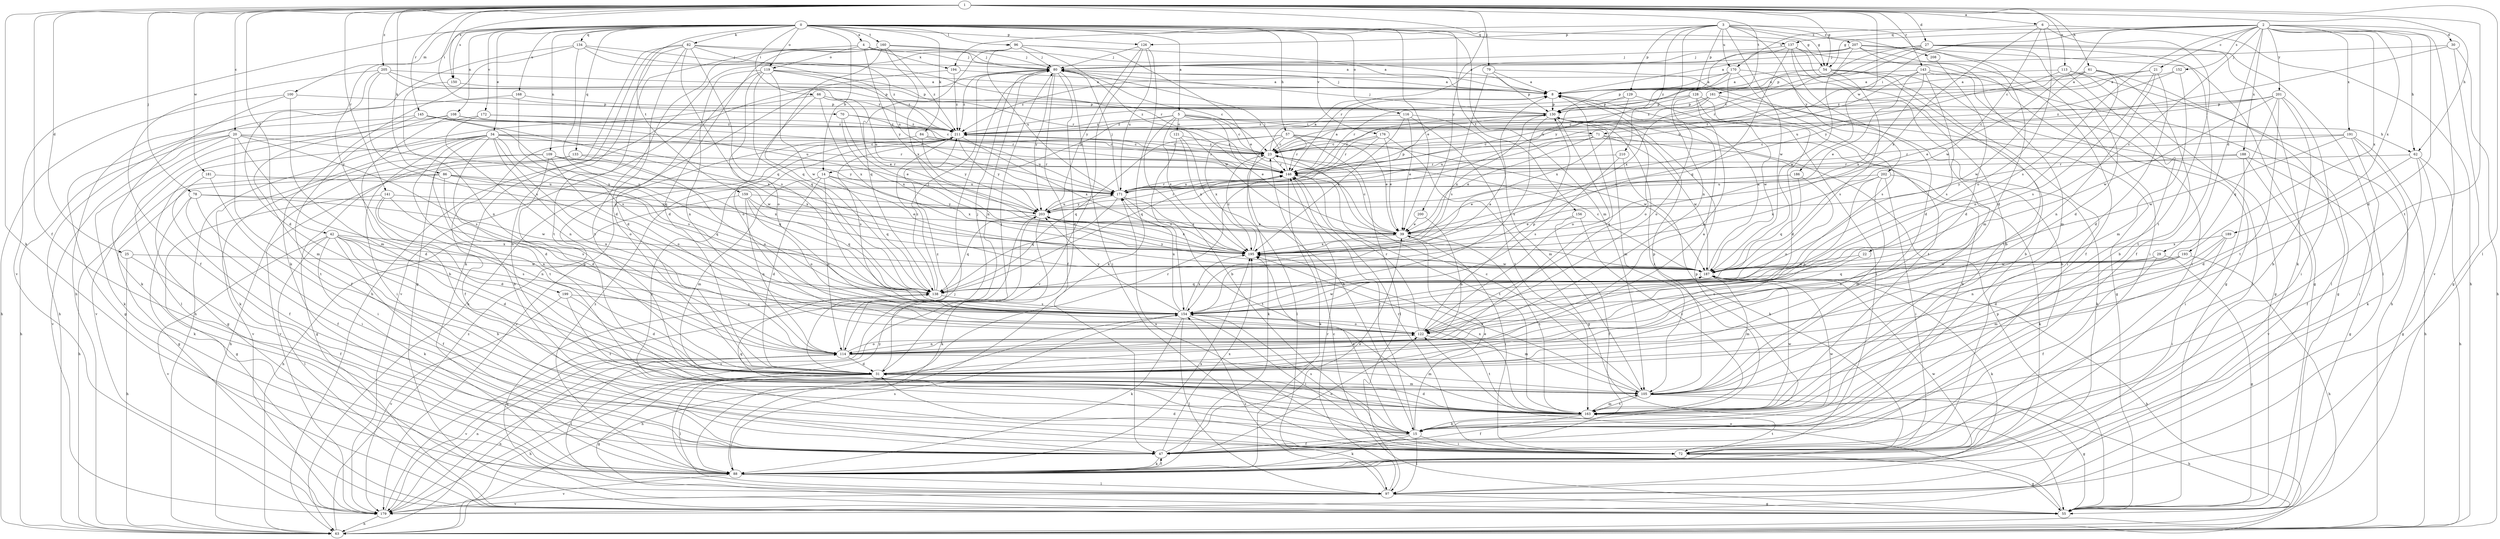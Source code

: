 strict digraph  {
0;
1;
2;
3;
4;
5;
6;
8;
14;
15;
20;
21;
22;
23;
25;
27;
29;
30;
31;
34;
39;
42;
47;
54;
55;
57;
61;
62;
63;
66;
70;
71;
72;
78;
79;
80;
82;
84;
86;
88;
96;
97;
100;
105;
108;
109;
113;
114;
116;
119;
121;
122;
126;
128;
129;
130;
133;
134;
137;
138;
141;
143;
145;
146;
150;
152;
154;
156;
159;
160;
161;
163;
168;
170;
171;
172;
176;
179;
181;
186;
187;
188;
189;
191;
193;
194;
195;
199;
200;
201;
202;
203;
205;
207;
208;
210;
211;
0 -> 4  [label=a];
0 -> 5  [label=a];
0 -> 14  [label=b];
0 -> 34  [label=e];
0 -> 39  [label=e];
0 -> 54  [label=g];
0 -> 57  [label=h];
0 -> 66  [label=i];
0 -> 82  [label=k];
0 -> 84  [label=k];
0 -> 96  [label=l];
0 -> 100  [label=m];
0 -> 105  [label=m];
0 -> 108  [label=n];
0 -> 109  [label=n];
0 -> 116  [label=o];
0 -> 119  [label=o];
0 -> 126  [label=p];
0 -> 133  [label=q];
0 -> 134  [label=q];
0 -> 137  [label=q];
0 -> 150  [label=s];
0 -> 156  [label=t];
0 -> 159  [label=t];
0 -> 160  [label=t];
0 -> 168  [label=u];
0 -> 172  [label=v];
0 -> 176  [label=v];
0 -> 179  [label=v];
0 -> 199  [label=y];
1 -> 6  [label=a];
1 -> 20  [label=c];
1 -> 25  [label=d];
1 -> 27  [label=d];
1 -> 42  [label=f];
1 -> 47  [label=f];
1 -> 54  [label=g];
1 -> 61  [label=h];
1 -> 62  [label=h];
1 -> 70  [label=i];
1 -> 78  [label=j];
1 -> 79  [label=j];
1 -> 86  [label=k];
1 -> 88  [label=k];
1 -> 97  [label=l];
1 -> 113  [label=n];
1 -> 141  [label=r];
1 -> 143  [label=r];
1 -> 145  [label=r];
1 -> 150  [label=s];
1 -> 161  [label=t];
1 -> 163  [label=t];
1 -> 181  [label=w];
1 -> 186  [label=w];
1 -> 200  [label=y];
1 -> 205  [label=z];
2 -> 21  [label=c];
2 -> 22  [label=c];
2 -> 23  [label=c];
2 -> 29  [label=d];
2 -> 30  [label=d];
2 -> 31  [label=d];
2 -> 54  [label=g];
2 -> 62  [label=h];
2 -> 71  [label=i];
2 -> 152  [label=s];
2 -> 154  [label=s];
2 -> 170  [label=u];
2 -> 179  [label=v];
2 -> 188  [label=x];
2 -> 189  [label=x];
2 -> 191  [label=x];
2 -> 193  [label=x];
2 -> 201  [label=y];
3 -> 31  [label=d];
3 -> 54  [label=g];
3 -> 114  [label=n];
3 -> 126  [label=p];
3 -> 128  [label=p];
3 -> 129  [label=p];
3 -> 170  [label=u];
3 -> 187  [label=w];
3 -> 194  [label=x];
3 -> 202  [label=y];
3 -> 207  [label=z];
3 -> 208  [label=z];
3 -> 210  [label=z];
4 -> 80  [label=j];
4 -> 119  [label=o];
4 -> 163  [label=t];
4 -> 194  [label=x];
4 -> 203  [label=y];
5 -> 14  [label=b];
5 -> 15  [label=b];
5 -> 23  [label=c];
5 -> 39  [label=e];
5 -> 62  [label=h];
5 -> 71  [label=i];
5 -> 121  [label=o];
5 -> 195  [label=x];
5 -> 211  [label=z];
6 -> 63  [label=h];
6 -> 122  [label=o];
6 -> 137  [label=q];
6 -> 163  [label=t];
6 -> 187  [label=w];
6 -> 195  [label=x];
8 -> 80  [label=j];
8 -> 122  [label=o];
8 -> 130  [label=p];
14 -> 31  [label=d];
14 -> 105  [label=m];
14 -> 114  [label=n];
14 -> 138  [label=q];
14 -> 171  [label=u];
14 -> 195  [label=x];
15 -> 39  [label=e];
15 -> 47  [label=f];
15 -> 72  [label=i];
15 -> 88  [label=k];
15 -> 97  [label=l];
15 -> 130  [label=p];
15 -> 146  [label=r];
15 -> 154  [label=s];
15 -> 187  [label=w];
15 -> 195  [label=x];
20 -> 23  [label=c];
20 -> 31  [label=d];
20 -> 63  [label=h];
20 -> 88  [label=k];
20 -> 154  [label=s];
20 -> 163  [label=t];
20 -> 179  [label=v];
20 -> 187  [label=w];
21 -> 8  [label=a];
21 -> 31  [label=d];
21 -> 114  [label=n];
21 -> 154  [label=s];
21 -> 211  [label=z];
22 -> 122  [label=o];
22 -> 187  [label=w];
23 -> 8  [label=a];
23 -> 88  [label=k];
23 -> 146  [label=r];
23 -> 211  [label=z];
25 -> 47  [label=f];
25 -> 63  [label=h];
25 -> 187  [label=w];
27 -> 23  [label=c];
27 -> 31  [label=d];
27 -> 47  [label=f];
27 -> 80  [label=j];
27 -> 88  [label=k];
27 -> 97  [label=l];
27 -> 130  [label=p];
27 -> 146  [label=r];
29 -> 47  [label=f];
29 -> 55  [label=g];
29 -> 138  [label=q];
29 -> 187  [label=w];
30 -> 55  [label=g];
30 -> 63  [label=h];
30 -> 80  [label=j];
30 -> 203  [label=y];
31 -> 8  [label=a];
31 -> 55  [label=g];
31 -> 63  [label=h];
31 -> 80  [label=j];
31 -> 97  [label=l];
31 -> 105  [label=m];
31 -> 146  [label=r];
31 -> 211  [label=z];
34 -> 15  [label=b];
34 -> 23  [label=c];
34 -> 31  [label=d];
34 -> 55  [label=g];
34 -> 72  [label=i];
34 -> 88  [label=k];
34 -> 114  [label=n];
34 -> 122  [label=o];
34 -> 146  [label=r];
34 -> 154  [label=s];
34 -> 163  [label=t];
34 -> 203  [label=y];
39 -> 23  [label=c];
39 -> 72  [label=i];
39 -> 163  [label=t];
39 -> 195  [label=x];
42 -> 15  [label=b];
42 -> 31  [label=d];
42 -> 47  [label=f];
42 -> 88  [label=k];
42 -> 97  [label=l];
42 -> 138  [label=q];
42 -> 154  [label=s];
42 -> 179  [label=v];
42 -> 195  [label=x];
47 -> 39  [label=e];
47 -> 88  [label=k];
47 -> 122  [label=o];
47 -> 195  [label=x];
54 -> 8  [label=a];
54 -> 15  [label=b];
54 -> 55  [label=g];
54 -> 72  [label=i];
54 -> 130  [label=p];
54 -> 154  [label=s];
55 -> 23  [label=c];
55 -> 122  [label=o];
55 -> 130  [label=p];
55 -> 138  [label=q];
57 -> 15  [label=b];
57 -> 23  [label=c];
57 -> 39  [label=e];
57 -> 97  [label=l];
57 -> 138  [label=q];
57 -> 146  [label=r];
57 -> 187  [label=w];
57 -> 195  [label=x];
61 -> 8  [label=a];
61 -> 39  [label=e];
61 -> 97  [label=l];
61 -> 122  [label=o];
61 -> 163  [label=t];
61 -> 187  [label=w];
62 -> 31  [label=d];
62 -> 47  [label=f];
62 -> 55  [label=g];
62 -> 63  [label=h];
62 -> 146  [label=r];
63 -> 114  [label=n];
63 -> 211  [label=z];
66 -> 39  [label=e];
66 -> 63  [label=h];
66 -> 122  [label=o];
66 -> 130  [label=p];
66 -> 171  [label=u];
66 -> 195  [label=x];
70 -> 39  [label=e];
70 -> 146  [label=r];
70 -> 195  [label=x];
70 -> 211  [label=z];
71 -> 15  [label=b];
71 -> 23  [label=c];
71 -> 39  [label=e];
71 -> 88  [label=k];
71 -> 171  [label=u];
71 -> 187  [label=w];
72 -> 31  [label=d];
72 -> 55  [label=g];
72 -> 146  [label=r];
72 -> 163  [label=t];
72 -> 171  [label=u];
72 -> 211  [label=z];
78 -> 47  [label=f];
78 -> 72  [label=i];
78 -> 88  [label=k];
78 -> 187  [label=w];
78 -> 203  [label=y];
79 -> 8  [label=a];
79 -> 55  [label=g];
79 -> 130  [label=p];
79 -> 154  [label=s];
80 -> 8  [label=a];
80 -> 23  [label=c];
80 -> 31  [label=d];
80 -> 47  [label=f];
80 -> 63  [label=h];
80 -> 72  [label=i];
80 -> 114  [label=n];
80 -> 203  [label=y];
80 -> 211  [label=z];
82 -> 8  [label=a];
82 -> 15  [label=b];
82 -> 31  [label=d];
82 -> 55  [label=g];
82 -> 80  [label=j];
82 -> 88  [label=k];
82 -> 138  [label=q];
82 -> 146  [label=r];
82 -> 154  [label=s];
84 -> 23  [label=c];
84 -> 47  [label=f];
84 -> 146  [label=r];
84 -> 171  [label=u];
84 -> 203  [label=y];
86 -> 55  [label=g];
86 -> 63  [label=h];
86 -> 114  [label=n];
86 -> 138  [label=q];
86 -> 171  [label=u];
86 -> 195  [label=x];
88 -> 47  [label=f];
88 -> 97  [label=l];
88 -> 154  [label=s];
88 -> 179  [label=v];
88 -> 187  [label=w];
88 -> 195  [label=x];
88 -> 203  [label=y];
88 -> 211  [label=z];
96 -> 8  [label=a];
96 -> 39  [label=e];
96 -> 63  [label=h];
96 -> 80  [label=j];
96 -> 138  [label=q];
96 -> 171  [label=u];
96 -> 187  [label=w];
97 -> 55  [label=g];
97 -> 146  [label=r];
97 -> 154  [label=s];
97 -> 179  [label=v];
100 -> 63  [label=h];
100 -> 88  [label=k];
100 -> 105  [label=m];
100 -> 130  [label=p];
105 -> 23  [label=c];
105 -> 55  [label=g];
105 -> 63  [label=h];
105 -> 130  [label=p];
105 -> 163  [label=t];
105 -> 195  [label=x];
108 -> 15  [label=b];
108 -> 47  [label=f];
108 -> 97  [label=l];
108 -> 171  [label=u];
108 -> 211  [label=z];
109 -> 31  [label=d];
109 -> 55  [label=g];
109 -> 122  [label=o];
109 -> 138  [label=q];
109 -> 146  [label=r];
109 -> 179  [label=v];
109 -> 195  [label=x];
113 -> 8  [label=a];
113 -> 15  [label=b];
113 -> 63  [label=h];
113 -> 97  [label=l];
113 -> 171  [label=u];
114 -> 8  [label=a];
114 -> 31  [label=d];
114 -> 80  [label=j];
114 -> 97  [label=l];
114 -> 105  [label=m];
114 -> 122  [label=o];
114 -> 179  [label=v];
116 -> 39  [label=e];
116 -> 105  [label=m];
116 -> 163  [label=t];
116 -> 195  [label=x];
116 -> 211  [label=z];
119 -> 8  [label=a];
119 -> 31  [label=d];
119 -> 114  [label=n];
119 -> 122  [label=o];
119 -> 138  [label=q];
119 -> 146  [label=r];
119 -> 187  [label=w];
119 -> 211  [label=z];
121 -> 23  [label=c];
121 -> 97  [label=l];
121 -> 154  [label=s];
121 -> 195  [label=x];
122 -> 114  [label=n];
122 -> 130  [label=p];
122 -> 146  [label=r];
122 -> 163  [label=t];
126 -> 80  [label=j];
126 -> 88  [label=k];
126 -> 171  [label=u];
126 -> 179  [label=v];
126 -> 203  [label=y];
128 -> 31  [label=d];
128 -> 114  [label=n];
128 -> 122  [label=o];
128 -> 130  [label=p];
128 -> 187  [label=w];
128 -> 211  [label=z];
129 -> 72  [label=i];
129 -> 130  [label=p];
129 -> 146  [label=r];
129 -> 195  [label=x];
130 -> 80  [label=j];
130 -> 105  [label=m];
130 -> 122  [label=o];
130 -> 146  [label=r];
130 -> 154  [label=s];
130 -> 163  [label=t];
130 -> 195  [label=x];
130 -> 211  [label=z];
133 -> 63  [label=h];
133 -> 122  [label=o];
133 -> 146  [label=r];
133 -> 179  [label=v];
134 -> 63  [label=h];
134 -> 80  [label=j];
134 -> 88  [label=k];
134 -> 154  [label=s];
134 -> 171  [label=u];
134 -> 211  [label=z];
137 -> 15  [label=b];
137 -> 31  [label=d];
137 -> 55  [label=g];
137 -> 80  [label=j];
137 -> 105  [label=m];
137 -> 138  [label=q];
137 -> 203  [label=y];
138 -> 80  [label=j];
138 -> 154  [label=s];
138 -> 211  [label=z];
141 -> 31  [label=d];
141 -> 55  [label=g];
141 -> 114  [label=n];
141 -> 154  [label=s];
141 -> 203  [label=y];
143 -> 8  [label=a];
143 -> 39  [label=e];
143 -> 55  [label=g];
143 -> 72  [label=i];
143 -> 154  [label=s];
143 -> 171  [label=u];
143 -> 195  [label=x];
145 -> 55  [label=g];
145 -> 105  [label=m];
145 -> 138  [label=q];
145 -> 146  [label=r];
145 -> 195  [label=x];
145 -> 211  [label=z];
146 -> 8  [label=a];
146 -> 80  [label=j];
146 -> 88  [label=k];
146 -> 163  [label=t];
146 -> 171  [label=u];
150 -> 114  [label=n];
150 -> 130  [label=p];
152 -> 8  [label=a];
152 -> 105  [label=m];
152 -> 146  [label=r];
154 -> 8  [label=a];
154 -> 63  [label=h];
154 -> 72  [label=i];
154 -> 88  [label=k];
154 -> 97  [label=l];
154 -> 105  [label=m];
154 -> 122  [label=o];
154 -> 171  [label=u];
154 -> 187  [label=w];
154 -> 195  [label=x];
154 -> 203  [label=y];
156 -> 39  [label=e];
156 -> 47  [label=f];
156 -> 163  [label=t];
159 -> 39  [label=e];
159 -> 63  [label=h];
159 -> 114  [label=n];
159 -> 122  [label=o];
159 -> 138  [label=q];
159 -> 203  [label=y];
160 -> 8  [label=a];
160 -> 31  [label=d];
160 -> 80  [label=j];
160 -> 138  [label=q];
160 -> 163  [label=t];
160 -> 195  [label=x];
160 -> 211  [label=z];
161 -> 15  [label=b];
161 -> 23  [label=c];
161 -> 130  [label=p];
161 -> 163  [label=t];
161 -> 211  [label=z];
163 -> 15  [label=b];
163 -> 31  [label=d];
163 -> 47  [label=f];
163 -> 105  [label=m];
163 -> 138  [label=q];
163 -> 187  [label=w];
163 -> 195  [label=x];
168 -> 63  [label=h];
168 -> 130  [label=p];
168 -> 154  [label=s];
170 -> 8  [label=a];
170 -> 154  [label=s];
170 -> 163  [label=t];
170 -> 171  [label=u];
170 -> 195  [label=x];
170 -> 211  [label=z];
171 -> 80  [label=j];
171 -> 130  [label=p];
171 -> 138  [label=q];
171 -> 146  [label=r];
171 -> 163  [label=t];
171 -> 195  [label=x];
171 -> 203  [label=y];
172 -> 23  [label=c];
172 -> 114  [label=n];
172 -> 179  [label=v];
172 -> 211  [label=z];
176 -> 23  [label=c];
176 -> 39  [label=e];
176 -> 55  [label=g];
176 -> 138  [label=q];
176 -> 146  [label=r];
179 -> 63  [label=h];
179 -> 80  [label=j];
179 -> 114  [label=n];
181 -> 47  [label=f];
181 -> 72  [label=i];
181 -> 171  [label=u];
186 -> 39  [label=e];
186 -> 122  [label=o];
186 -> 138  [label=q];
186 -> 171  [label=u];
187 -> 8  [label=a];
187 -> 23  [label=c];
187 -> 63  [label=h];
187 -> 88  [label=k];
187 -> 105  [label=m];
187 -> 138  [label=q];
187 -> 203  [label=y];
188 -> 55  [label=g];
188 -> 72  [label=i];
188 -> 146  [label=r];
188 -> 179  [label=v];
188 -> 203  [label=y];
189 -> 31  [label=d];
189 -> 72  [label=i];
189 -> 114  [label=n];
189 -> 195  [label=x];
191 -> 23  [label=c];
191 -> 63  [label=h];
191 -> 72  [label=i];
191 -> 88  [label=k];
191 -> 146  [label=r];
191 -> 187  [label=w];
193 -> 63  [label=h];
193 -> 105  [label=m];
193 -> 154  [label=s];
193 -> 187  [label=w];
194 -> 8  [label=a];
194 -> 179  [label=v];
194 -> 211  [label=z];
195 -> 23  [label=c];
195 -> 187  [label=w];
199 -> 31  [label=d];
199 -> 154  [label=s];
199 -> 163  [label=t];
199 -> 179  [label=v];
200 -> 39  [label=e];
200 -> 114  [label=n];
201 -> 15  [label=b];
201 -> 23  [label=c];
201 -> 72  [label=i];
201 -> 130  [label=p];
201 -> 138  [label=q];
201 -> 163  [label=t];
201 -> 187  [label=w];
201 -> 211  [label=z];
202 -> 72  [label=i];
202 -> 88  [label=k];
202 -> 105  [label=m];
202 -> 114  [label=n];
202 -> 171  [label=u];
202 -> 195  [label=x];
203 -> 39  [label=e];
203 -> 88  [label=k];
203 -> 138  [label=q];
203 -> 146  [label=r];
203 -> 171  [label=u];
203 -> 179  [label=v];
203 -> 195  [label=x];
205 -> 8  [label=a];
205 -> 31  [label=d];
205 -> 47  [label=f];
205 -> 130  [label=p];
205 -> 154  [label=s];
205 -> 211  [label=z];
207 -> 8  [label=a];
207 -> 47  [label=f];
207 -> 55  [label=g];
207 -> 72  [label=i];
207 -> 80  [label=j];
207 -> 105  [label=m];
207 -> 146  [label=r];
207 -> 187  [label=w];
208 -> 31  [label=d];
210 -> 88  [label=k];
210 -> 146  [label=r];
210 -> 154  [label=s];
211 -> 23  [label=c];
211 -> 154  [label=s];
211 -> 179  [label=v];
211 -> 195  [label=x];
211 -> 203  [label=y];
}
